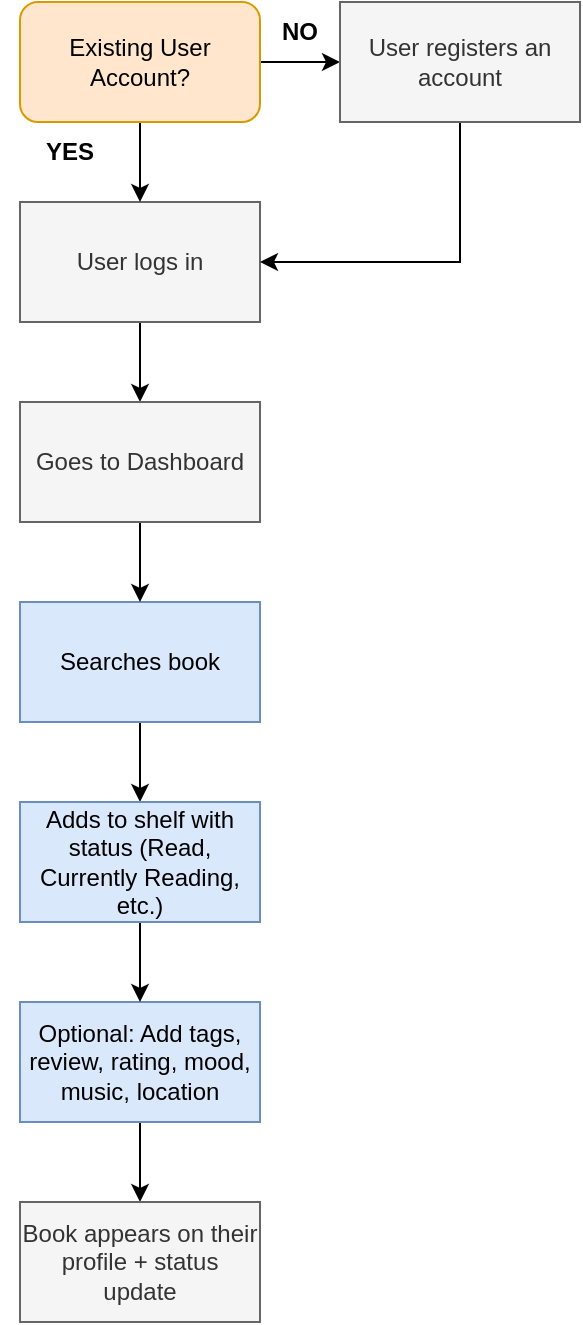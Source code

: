 <mxfile version="27.1.1">
  <diagram name="Page-1" id="Wx2aD-zi4ubrUOVjwPov">
    <mxGraphModel dx="798" dy="1710" grid="1" gridSize="10" guides="1" tooltips="1" connect="1" arrows="1" fold="1" page="1" pageScale="1" pageWidth="827" pageHeight="1169" math="0" shadow="0">
      <root>
        <mxCell id="0" />
        <mxCell id="1" parent="0" />
        <mxCell id="BSza7AXmkYihMMKh2WeY-4" style="edgeStyle=orthogonalEdgeStyle;rounded=0;orthogonalLoop=1;jettySize=auto;html=1;entryX=0.5;entryY=0;entryDx=0;entryDy=0;" edge="1" parent="1" source="BSza7AXmkYihMMKh2WeY-1" target="BSza7AXmkYihMMKh2WeY-3">
          <mxGeometry relative="1" as="geometry" />
        </mxCell>
        <mxCell id="BSza7AXmkYihMMKh2WeY-1" value="User logs in" style="rounded=0;whiteSpace=wrap;html=1;fillColor=#f5f5f5;fontColor=#333333;strokeColor=#666666;" vertex="1" parent="1">
          <mxGeometry x="320" y="40" width="120" height="60" as="geometry" />
        </mxCell>
        <mxCell id="BSza7AXmkYihMMKh2WeY-8" style="edgeStyle=orthogonalEdgeStyle;rounded=0;orthogonalLoop=1;jettySize=auto;html=1;entryX=0.5;entryY=0;entryDx=0;entryDy=0;" edge="1" parent="1" source="BSza7AXmkYihMMKh2WeY-2" target="BSza7AXmkYihMMKh2WeY-7">
          <mxGeometry relative="1" as="geometry" />
        </mxCell>
        <mxCell id="BSza7AXmkYihMMKh2WeY-2" value="Searches book" style="rounded=0;whiteSpace=wrap;html=1;fillColor=#dae8fc;strokeColor=#6c8ebf;" vertex="1" parent="1">
          <mxGeometry x="320" y="240" width="120" height="60" as="geometry" />
        </mxCell>
        <mxCell id="BSza7AXmkYihMMKh2WeY-5" style="edgeStyle=orthogonalEdgeStyle;rounded=0;orthogonalLoop=1;jettySize=auto;html=1;entryX=0.5;entryY=0;entryDx=0;entryDy=0;" edge="1" parent="1" source="BSza7AXmkYihMMKh2WeY-3" target="BSza7AXmkYihMMKh2WeY-2">
          <mxGeometry relative="1" as="geometry" />
        </mxCell>
        <mxCell id="BSza7AXmkYihMMKh2WeY-3" value="Goes to Dashboard" style="rounded=0;whiteSpace=wrap;html=1;fillColor=#f5f5f5;fontColor=#333333;strokeColor=#666666;" vertex="1" parent="1">
          <mxGeometry x="320" y="140" width="120" height="60" as="geometry" />
        </mxCell>
        <mxCell id="BSza7AXmkYihMMKh2WeY-11" style="edgeStyle=orthogonalEdgeStyle;rounded=0;orthogonalLoop=1;jettySize=auto;html=1;entryX=0.5;entryY=0;entryDx=0;entryDy=0;" edge="1" parent="1" source="BSza7AXmkYihMMKh2WeY-6" target="BSza7AXmkYihMMKh2WeY-10">
          <mxGeometry relative="1" as="geometry" />
        </mxCell>
        <mxCell id="BSza7AXmkYihMMKh2WeY-6" value="Optional: Add tags, review, rating, mood, music, location" style="rounded=0;whiteSpace=wrap;html=1;fillColor=#dae8fc;strokeColor=#6c8ebf;" vertex="1" parent="1">
          <mxGeometry x="320" y="440" width="120" height="60" as="geometry" />
        </mxCell>
        <mxCell id="BSza7AXmkYihMMKh2WeY-9" style="edgeStyle=orthogonalEdgeStyle;rounded=0;orthogonalLoop=1;jettySize=auto;html=1;entryX=0.5;entryY=0;entryDx=0;entryDy=0;" edge="1" parent="1" source="BSza7AXmkYihMMKh2WeY-7" target="BSza7AXmkYihMMKh2WeY-6">
          <mxGeometry relative="1" as="geometry" />
        </mxCell>
        <mxCell id="BSza7AXmkYihMMKh2WeY-7" value="Adds to shelf with status (Read, Currently Reading, etc.)" style="rounded=0;whiteSpace=wrap;html=1;fillColor=#dae8fc;strokeColor=#6c8ebf;" vertex="1" parent="1">
          <mxGeometry x="320" y="340" width="120" height="60" as="geometry" />
        </mxCell>
        <mxCell id="BSza7AXmkYihMMKh2WeY-10" value="Book appears on their profile + status update" style="rounded=0;whiteSpace=wrap;html=1;fillColor=#f5f5f5;fontColor=#333333;strokeColor=#666666;" vertex="1" parent="1">
          <mxGeometry x="320" y="540" width="120" height="60" as="geometry" />
        </mxCell>
        <mxCell id="BSza7AXmkYihMMKh2WeY-12" value="&lt;b&gt;YES&lt;/b&gt;" style="text;html=1;align=center;verticalAlign=middle;whiteSpace=wrap;rounded=0;" vertex="1" parent="1">
          <mxGeometry x="310" width="70" height="30" as="geometry" />
        </mxCell>
        <mxCell id="BSza7AXmkYihMMKh2WeY-15" style="edgeStyle=orthogonalEdgeStyle;rounded=0;orthogonalLoop=1;jettySize=auto;html=1;entryX=0.5;entryY=0;entryDx=0;entryDy=0;" edge="1" parent="1" source="BSza7AXmkYihMMKh2WeY-14" target="BSza7AXmkYihMMKh2WeY-1">
          <mxGeometry relative="1" as="geometry" />
        </mxCell>
        <mxCell id="BSza7AXmkYihMMKh2WeY-17" style="edgeStyle=orthogonalEdgeStyle;rounded=0;orthogonalLoop=1;jettySize=auto;html=1;entryX=0;entryY=0.5;entryDx=0;entryDy=0;" edge="1" parent="1" source="BSza7AXmkYihMMKh2WeY-14" target="BSza7AXmkYihMMKh2WeY-16">
          <mxGeometry relative="1" as="geometry" />
        </mxCell>
        <mxCell id="BSza7AXmkYihMMKh2WeY-14" value="Existing User Account?" style="rounded=1;whiteSpace=wrap;html=1;fillColor=#ffe6cc;strokeColor=#d79b00;" vertex="1" parent="1">
          <mxGeometry x="320" y="-60" width="120" height="60" as="geometry" />
        </mxCell>
        <mxCell id="BSza7AXmkYihMMKh2WeY-19" style="edgeStyle=orthogonalEdgeStyle;rounded=0;orthogonalLoop=1;jettySize=auto;html=1;entryX=1;entryY=0.5;entryDx=0;entryDy=0;" edge="1" parent="1" source="BSza7AXmkYihMMKh2WeY-16" target="BSza7AXmkYihMMKh2WeY-1">
          <mxGeometry relative="1" as="geometry">
            <Array as="points">
              <mxPoint x="540" y="70" />
            </Array>
          </mxGeometry>
        </mxCell>
        <mxCell id="BSza7AXmkYihMMKh2WeY-16" value="User registers an account" style="rounded=0;whiteSpace=wrap;html=1;fillColor=#f5f5f5;fontColor=#333333;strokeColor=#666666;" vertex="1" parent="1">
          <mxGeometry x="480" y="-60" width="120" height="60" as="geometry" />
        </mxCell>
        <mxCell id="BSza7AXmkYihMMKh2WeY-18" value="&lt;b&gt;NO&lt;/b&gt;" style="text;html=1;align=center;verticalAlign=middle;whiteSpace=wrap;rounded=0;" vertex="1" parent="1">
          <mxGeometry x="430" y="-60" width="60" height="30" as="geometry" />
        </mxCell>
      </root>
    </mxGraphModel>
  </diagram>
</mxfile>
